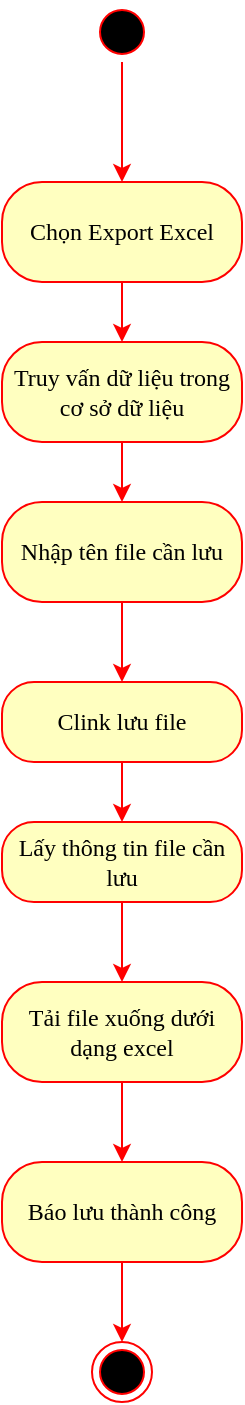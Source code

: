 <mxfile version="20.3.0" type="device"><diagram id="5Nkh02nRiunmRE9W5ZZ9" name="Page-1"><mxGraphModel dx="1038" dy="649" grid="1" gridSize="10" guides="1" tooltips="1" connect="1" arrows="1" fold="1" page="1" pageScale="1" pageWidth="850" pageHeight="1100" math="0" shadow="0"><root><mxCell id="0"/><mxCell id="1" parent="0"/><mxCell id="wMbWkMeclDI300Fvjs1g-1" style="edgeStyle=orthogonalEdgeStyle;rounded=0;orthogonalLoop=1;jettySize=auto;html=1;strokeColor=#FF0000;" edge="1" parent="1" source="6aF2ePUKJ8e7uTLaHl8x-2" target="6aF2ePUKJ8e7uTLaHl8x-15"><mxGeometry relative="1" as="geometry"/></mxCell><mxCell id="6aF2ePUKJ8e7uTLaHl8x-2" value="" style="ellipse;html=1;shape=startState;fillColor=#000000;strokeColor=#ff0000;fontFamily=Times New Roman;fontSize=12;" parent="1" vertex="1"><mxGeometry x="315" y="100" width="30" height="30" as="geometry"/></mxCell><mxCell id="6aF2ePUKJ8e7uTLaHl8x-12" style="edgeStyle=orthogonalEdgeStyle;rounded=0;orthogonalLoop=1;jettySize=auto;html=1;fontFamily=Times New Roman;fontSize=12;strokeColor=#FF0000;" parent="1" source="6aF2ePUKJ8e7uTLaHl8x-13" target="6aF2ePUKJ8e7uTLaHl8x-19" edge="1"><mxGeometry relative="1" as="geometry"><mxPoint x="330" y="570" as="targetPoint"/></mxGeometry></mxCell><mxCell id="6aF2ePUKJ8e7uTLaHl8x-13" value="Truy vấn dữ liệu trong cơ sở dữ liệu" style="rounded=1;whiteSpace=wrap;html=1;arcSize=40;fontColor=#000000;fillColor=#ffffc0;strokeColor=#ff0000;fontFamily=Times New Roman;fontSize=12;" parent="1" vertex="1"><mxGeometry x="270" y="270" width="120" height="50" as="geometry"/></mxCell><mxCell id="6aF2ePUKJ8e7uTLaHl8x-25" style="edgeStyle=orthogonalEdgeStyle;rounded=0;orthogonalLoop=1;jettySize=auto;html=1;entryX=0.5;entryY=0;entryDx=0;entryDy=0;strokeColor=#FF0000;" parent="1" source="6aF2ePUKJ8e7uTLaHl8x-15" target="6aF2ePUKJ8e7uTLaHl8x-13" edge="1"><mxGeometry relative="1" as="geometry"/></mxCell><mxCell id="6aF2ePUKJ8e7uTLaHl8x-15" value="Chọn Export Excel" style="rounded=1;whiteSpace=wrap;html=1;arcSize=40;fontColor=#000000;fillColor=#ffffc0;strokeColor=#ff0000;fontFamily=Times New Roman;fontSize=12;" parent="1" vertex="1"><mxGeometry x="270" y="190" width="120" height="50" as="geometry"/></mxCell><mxCell id="6aF2ePUKJ8e7uTLaHl8x-18" style="edgeStyle=orthogonalEdgeStyle;rounded=0;orthogonalLoop=1;jettySize=auto;html=1;strokeColor=#FF0000;" parent="1" source="6aF2ePUKJ8e7uTLaHl8x-19" target="6aF2ePUKJ8e7uTLaHl8x-21" edge="1"><mxGeometry relative="1" as="geometry"/></mxCell><mxCell id="6aF2ePUKJ8e7uTLaHl8x-19" value="Nhập tên file cần lưu" style="rounded=1;whiteSpace=wrap;html=1;arcSize=40;fontColor=#000000;fillColor=#ffffc0;strokeColor=#ff0000;fontFamily=Times New Roman;fontSize=12;" parent="1" vertex="1"><mxGeometry x="270" y="350" width="120" height="50" as="geometry"/></mxCell><mxCell id="wMbWkMeclDI300Fvjs1g-3" value="" style="edgeStyle=orthogonalEdgeStyle;rounded=0;orthogonalLoop=1;jettySize=auto;html=1;strokeColor=#FF0000;" edge="1" parent="1" source="6aF2ePUKJ8e7uTLaHl8x-21" target="wMbWkMeclDI300Fvjs1g-2"><mxGeometry relative="1" as="geometry"/></mxCell><mxCell id="6aF2ePUKJ8e7uTLaHl8x-21" value="Clink lưu file" style="rounded=1;whiteSpace=wrap;html=1;arcSize=40;fontColor=#000000;fillColor=#ffffc0;strokeColor=#ff0000;fontFamily=Times New Roman;fontSize=12;" parent="1" vertex="1"><mxGeometry x="270" y="440" width="120" height="40" as="geometry"/></mxCell><mxCell id="6aF2ePUKJ8e7uTLaHl8x-22" value="" style="ellipse;html=1;shape=endState;fillColor=#000000;strokeColor=#ff0000;fontFamily=Times New Roman;fontSize=12;" parent="1" vertex="1"><mxGeometry x="315" y="770" width="30" height="30" as="geometry"/></mxCell><mxCell id="wMbWkMeclDI300Fvjs1g-6" value="" style="edgeStyle=orthogonalEdgeStyle;rounded=0;orthogonalLoop=1;jettySize=auto;html=1;strokeColor=#FF0000;" edge="1" parent="1" source="6aF2ePUKJ8e7uTLaHl8x-26" target="wMbWkMeclDI300Fvjs1g-5"><mxGeometry relative="1" as="geometry"/></mxCell><mxCell id="6aF2ePUKJ8e7uTLaHl8x-26" value="Tải file xuống dưới dạng excel" style="rounded=1;whiteSpace=wrap;html=1;arcSize=40;fontColor=#000000;fillColor=#ffffc0;strokeColor=#ff0000;fontFamily=Times New Roman;fontSize=12;" parent="1" vertex="1"><mxGeometry x="270" y="590" width="120" height="50" as="geometry"/></mxCell><mxCell id="wMbWkMeclDI300Fvjs1g-4" style="edgeStyle=orthogonalEdgeStyle;rounded=0;orthogonalLoop=1;jettySize=auto;html=1;strokeColor=#FF0000;" edge="1" parent="1" source="wMbWkMeclDI300Fvjs1g-2" target="6aF2ePUKJ8e7uTLaHl8x-26"><mxGeometry relative="1" as="geometry"/></mxCell><mxCell id="wMbWkMeclDI300Fvjs1g-2" value="Lấy thông tin file cần lưu" style="rounded=1;whiteSpace=wrap;html=1;arcSize=40;fontColor=#000000;fillColor=#ffffc0;strokeColor=#ff0000;fontFamily=Times New Roman;fontSize=12;" vertex="1" parent="1"><mxGeometry x="270" y="510" width="120" height="40" as="geometry"/></mxCell><mxCell id="wMbWkMeclDI300Fvjs1g-7" style="edgeStyle=orthogonalEdgeStyle;rounded=0;orthogonalLoop=1;jettySize=auto;html=1;entryX=0.5;entryY=0;entryDx=0;entryDy=0;strokeColor=#FF0000;" edge="1" parent="1" source="wMbWkMeclDI300Fvjs1g-5" target="6aF2ePUKJ8e7uTLaHl8x-22"><mxGeometry relative="1" as="geometry"/></mxCell><mxCell id="wMbWkMeclDI300Fvjs1g-5" value="Báo lưu thành công" style="rounded=1;whiteSpace=wrap;html=1;arcSize=40;fontColor=#000000;fillColor=#ffffc0;strokeColor=#ff0000;fontFamily=Times New Roman;fontSize=12;" vertex="1" parent="1"><mxGeometry x="270" y="680" width="120" height="50" as="geometry"/></mxCell></root></mxGraphModel></diagram></mxfile>